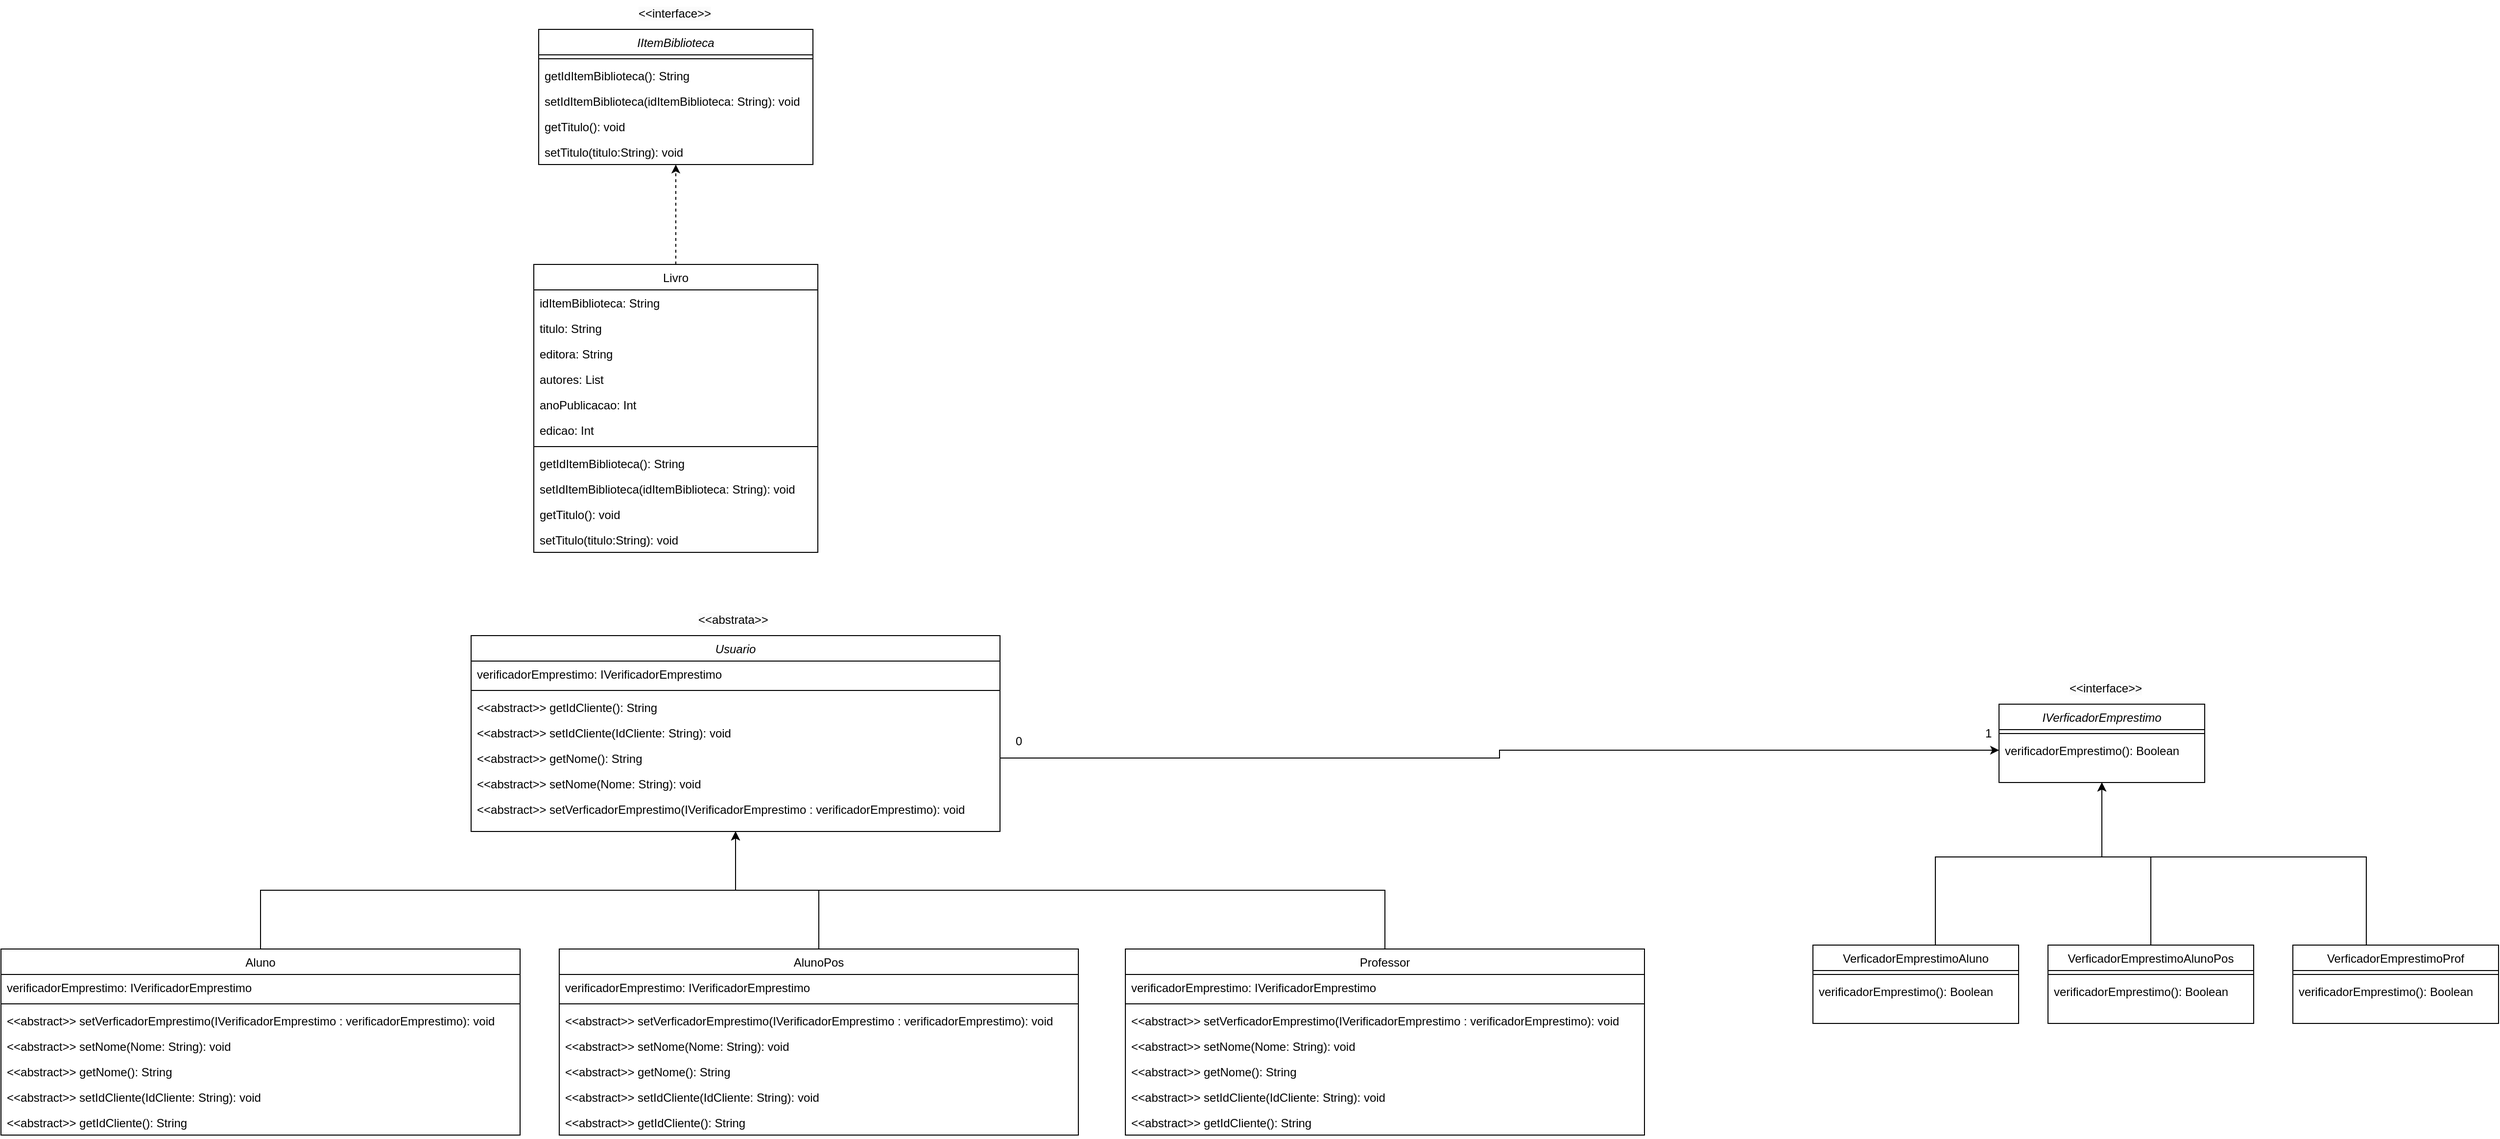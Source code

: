 <mxfile version="21.8.2" type="google">
  <diagram id="C5RBs43oDa-KdzZeNtuy" name="Page-1">
    <mxGraphModel grid="1" page="1" gridSize="10" guides="1" tooltips="1" connect="1" arrows="1" fold="1" pageScale="1" pageWidth="827" pageHeight="1169" math="0" shadow="0">
      <root>
        <mxCell id="WIyWlLk6GJQsqaUBKTNV-0" />
        <mxCell id="WIyWlLk6GJQsqaUBKTNV-1" parent="WIyWlLk6GJQsqaUBKTNV-0" />
        <mxCell id="zkfFHV4jXpPFQw0GAbJ--0" value="IItemBiblioteca" style="swimlane;fontStyle=2;align=center;verticalAlign=top;childLayout=stackLayout;horizontal=1;startSize=26;horizontalStack=0;resizeParent=1;resizeLast=0;collapsible=1;marginBottom=0;rounded=0;shadow=0;strokeWidth=1;" vertex="1" parent="WIyWlLk6GJQsqaUBKTNV-1">
          <mxGeometry x="515" y="51" width="280" height="138" as="geometry">
            <mxRectangle x="230" y="140" width="160" height="26" as="alternateBounds" />
          </mxGeometry>
        </mxCell>
        <mxCell id="zkfFHV4jXpPFQw0GAbJ--4" value="" style="line;html=1;strokeWidth=1;align=left;verticalAlign=middle;spacingTop=-1;spacingLeft=3;spacingRight=3;rotatable=0;labelPosition=right;points=[];portConstraint=eastwest;" vertex="1" parent="zkfFHV4jXpPFQw0GAbJ--0">
          <mxGeometry y="26" width="280" height="8" as="geometry" />
        </mxCell>
        <mxCell id="zkfFHV4jXpPFQw0GAbJ--1" value="getIdItemBiblioteca(): String" style="text;align=left;verticalAlign=top;spacingLeft=4;spacingRight=4;overflow=hidden;rotatable=0;points=[[0,0.5],[1,0.5]];portConstraint=eastwest;" vertex="1" parent="zkfFHV4jXpPFQw0GAbJ--0">
          <mxGeometry y="34" width="280" height="26" as="geometry" />
        </mxCell>
        <mxCell id="zkfFHV4jXpPFQw0GAbJ--2" value="setIdItemBiblioteca(idItemBiblioteca: String): void" style="text;align=left;verticalAlign=top;spacingLeft=4;spacingRight=4;overflow=hidden;rotatable=0;points=[[0,0.5],[1,0.5]];portConstraint=eastwest;rounded=0;shadow=0;html=0;" vertex="1" parent="zkfFHV4jXpPFQw0GAbJ--0">
          <mxGeometry y="60" width="280" height="26" as="geometry" />
        </mxCell>
        <mxCell id="WhXpxBM1sdoV5nbxweqQ-8" value="getTitulo(): void" style="text;align=left;verticalAlign=top;spacingLeft=4;spacingRight=4;overflow=hidden;rotatable=0;points=[[0,0.5],[1,0.5]];portConstraint=eastwest;rounded=0;shadow=0;html=0;" vertex="1" parent="zkfFHV4jXpPFQw0GAbJ--0">
          <mxGeometry y="86" width="280" height="26" as="geometry" />
        </mxCell>
        <mxCell id="WhXpxBM1sdoV5nbxweqQ-9" value="setTitulo(titulo:String): void" style="text;align=left;verticalAlign=top;spacingLeft=4;spacingRight=4;overflow=hidden;rotatable=0;points=[[0,0.5],[1,0.5]];portConstraint=eastwest;rounded=0;shadow=0;html=0;" vertex="1" parent="zkfFHV4jXpPFQw0GAbJ--0">
          <mxGeometry y="112" width="280" height="26" as="geometry" />
        </mxCell>
        <mxCell id="WhXpxBM1sdoV5nbxweqQ-2" style="edgeStyle=orthogonalEdgeStyle;rounded=0;orthogonalLoop=1;jettySize=auto;html=1;entryX=0.5;entryY=1;entryDx=0;entryDy=0;dashed=1;" edge="1" parent="WIyWlLk6GJQsqaUBKTNV-1" source="zkfFHV4jXpPFQw0GAbJ--6" target="zkfFHV4jXpPFQw0GAbJ--0">
          <mxGeometry relative="1" as="geometry" />
        </mxCell>
        <mxCell id="zkfFHV4jXpPFQw0GAbJ--6" value="Livro" style="swimlane;fontStyle=0;align=center;verticalAlign=top;childLayout=stackLayout;horizontal=1;startSize=26;horizontalStack=0;resizeParent=1;resizeLast=0;collapsible=1;marginBottom=0;rounded=0;shadow=0;strokeWidth=1;" vertex="1" parent="WIyWlLk6GJQsqaUBKTNV-1">
          <mxGeometry x="510" y="291" width="290" height="294" as="geometry">
            <mxRectangle x="130" y="380" width="160" height="26" as="alternateBounds" />
          </mxGeometry>
        </mxCell>
        <mxCell id="zkfFHV4jXpPFQw0GAbJ--7" value="idItemBiblioteca: String" style="text;align=left;verticalAlign=top;spacingLeft=4;spacingRight=4;overflow=hidden;rotatable=0;points=[[0,0.5],[1,0.5]];portConstraint=eastwest;" vertex="1" parent="zkfFHV4jXpPFQw0GAbJ--6">
          <mxGeometry y="26" width="290" height="26" as="geometry" />
        </mxCell>
        <mxCell id="WhXpxBM1sdoV5nbxweqQ-12" value="titulo: String" style="text;align=left;verticalAlign=top;spacingLeft=4;spacingRight=4;overflow=hidden;rotatable=0;points=[[0,0.5],[1,0.5]];portConstraint=eastwest;" vertex="1" parent="zkfFHV4jXpPFQw0GAbJ--6">
          <mxGeometry y="52" width="290" height="26" as="geometry" />
        </mxCell>
        <mxCell id="WhXpxBM1sdoV5nbxweqQ-7" value="editora: String" style="text;align=left;verticalAlign=top;spacingLeft=4;spacingRight=4;overflow=hidden;rotatable=0;points=[[0,0.5],[1,0.5]];portConstraint=eastwest;" vertex="1" parent="zkfFHV4jXpPFQw0GAbJ--6">
          <mxGeometry y="78" width="290" height="26" as="geometry" />
        </mxCell>
        <mxCell id="zkfFHV4jXpPFQw0GAbJ--8" value="autores: List" style="text;align=left;verticalAlign=top;spacingLeft=4;spacingRight=4;overflow=hidden;rotatable=0;points=[[0,0.5],[1,0.5]];portConstraint=eastwest;rounded=0;shadow=0;html=0;" vertex="1" parent="zkfFHV4jXpPFQw0GAbJ--6">
          <mxGeometry y="104" width="290" height="26" as="geometry" />
        </mxCell>
        <mxCell id="WhXpxBM1sdoV5nbxweqQ-5" value="anoPublicacao: Int" style="text;align=left;verticalAlign=top;spacingLeft=4;spacingRight=4;overflow=hidden;rotatable=0;points=[[0,0.5],[1,0.5]];portConstraint=eastwest;rounded=0;shadow=0;html=0;" vertex="1" parent="zkfFHV4jXpPFQw0GAbJ--6">
          <mxGeometry y="130" width="290" height="26" as="geometry" />
        </mxCell>
        <mxCell id="WhXpxBM1sdoV5nbxweqQ-6" value="edicao: Int" style="text;align=left;verticalAlign=top;spacingLeft=4;spacingRight=4;overflow=hidden;rotatable=0;points=[[0,0.5],[1,0.5]];portConstraint=eastwest;rounded=0;shadow=0;html=0;" vertex="1" parent="zkfFHV4jXpPFQw0GAbJ--6">
          <mxGeometry y="156" width="290" height="26" as="geometry" />
        </mxCell>
        <mxCell id="zkfFHV4jXpPFQw0GAbJ--9" value="" style="line;html=1;strokeWidth=1;align=left;verticalAlign=middle;spacingTop=-1;spacingLeft=3;spacingRight=3;rotatable=0;labelPosition=right;points=[];portConstraint=eastwest;" vertex="1" parent="zkfFHV4jXpPFQw0GAbJ--6">
          <mxGeometry y="182" width="290" height="8" as="geometry" />
        </mxCell>
        <mxCell id="WhXpxBM1sdoV5nbxweqQ-3" value="getIdItemBiblioteca(): String" style="text;align=left;verticalAlign=top;spacingLeft=4;spacingRight=4;overflow=hidden;rotatable=0;points=[[0,0.5],[1,0.5]];portConstraint=eastwest;" vertex="1" parent="zkfFHV4jXpPFQw0GAbJ--6">
          <mxGeometry y="190" width="290" height="26" as="geometry" />
        </mxCell>
        <mxCell id="WhXpxBM1sdoV5nbxweqQ-4" value="setIdItemBiblioteca(idItemBiblioteca: String): void" style="text;align=left;verticalAlign=top;spacingLeft=4;spacingRight=4;overflow=hidden;rotatable=0;points=[[0,0.5],[1,0.5]];portConstraint=eastwest;rounded=0;shadow=0;html=0;" vertex="1" parent="zkfFHV4jXpPFQw0GAbJ--6">
          <mxGeometry y="216" width="290" height="26" as="geometry" />
        </mxCell>
        <mxCell id="WhXpxBM1sdoV5nbxweqQ-10" value="getTitulo(): void" style="text;align=left;verticalAlign=top;spacingLeft=4;spacingRight=4;overflow=hidden;rotatable=0;points=[[0,0.5],[1,0.5]];portConstraint=eastwest;rounded=0;shadow=0;html=0;" vertex="1" parent="zkfFHV4jXpPFQw0GAbJ--6">
          <mxGeometry y="242" width="290" height="26" as="geometry" />
        </mxCell>
        <mxCell id="WhXpxBM1sdoV5nbxweqQ-11" value="setTitulo(titulo:String): void" style="text;align=left;verticalAlign=top;spacingLeft=4;spacingRight=4;overflow=hidden;rotatable=0;points=[[0,0.5],[1,0.5]];portConstraint=eastwest;rounded=0;shadow=0;html=0;" vertex="1" parent="zkfFHV4jXpPFQw0GAbJ--6">
          <mxGeometry y="268" width="290" height="26" as="geometry" />
        </mxCell>
        <mxCell id="WhXpxBM1sdoV5nbxweqQ-28" style="edgeStyle=orthogonalEdgeStyle;rounded=0;orthogonalLoop=1;jettySize=auto;html=1;entryX=0;entryY=0.5;entryDx=0;entryDy=0;exitX=1;exitY=0.5;exitDx=0;exitDy=0;" edge="1" parent="WIyWlLk6GJQsqaUBKTNV-1" source="WhXpxBM1sdoV5nbxweqQ-15" target="WhXpxBM1sdoV5nbxweqQ-19">
          <mxGeometry relative="1" as="geometry">
            <mxPoint x="496" y="781" as="sourcePoint" />
          </mxGeometry>
        </mxCell>
        <mxCell id="zkfFHV4jXpPFQw0GAbJ--17" value="Usuario" style="swimlane;fontStyle=2;align=center;verticalAlign=top;childLayout=stackLayout;horizontal=1;startSize=26;horizontalStack=0;resizeParent=1;resizeLast=0;collapsible=1;marginBottom=0;rounded=0;shadow=0;strokeWidth=1;" vertex="1" parent="WIyWlLk6GJQsqaUBKTNV-1">
          <mxGeometry x="446" y="670" width="540" height="200" as="geometry">
            <mxRectangle x="550" y="140" width="160" height="26" as="alternateBounds" />
          </mxGeometry>
        </mxCell>
        <mxCell id="WhXpxBM1sdoV5nbxweqQ-25" value="verificadorEmprestimo: IVerificadorEmprestimo" style="text;align=left;verticalAlign=top;spacingLeft=4;spacingRight=4;overflow=hidden;rotatable=0;points=[[0,0.5],[1,0.5]];portConstraint=eastwest;" vertex="1" parent="zkfFHV4jXpPFQw0GAbJ--17">
          <mxGeometry y="26" width="540" height="26" as="geometry" />
        </mxCell>
        <mxCell id="zkfFHV4jXpPFQw0GAbJ--23" value="" style="line;html=1;strokeWidth=1;align=left;verticalAlign=middle;spacingTop=-1;spacingLeft=3;spacingRight=3;rotatable=0;labelPosition=right;points=[];portConstraint=eastwest;" vertex="1" parent="zkfFHV4jXpPFQw0GAbJ--17">
          <mxGeometry y="52" width="540" height="8" as="geometry" />
        </mxCell>
        <mxCell id="zkfFHV4jXpPFQw0GAbJ--24" value="&lt;&lt;abstract&gt;&gt; getIdCliente(): String" style="text;align=left;verticalAlign=top;spacingLeft=4;spacingRight=4;overflow=hidden;rotatable=0;points=[[0,0.5],[1,0.5]];portConstraint=eastwest;" vertex="1" parent="zkfFHV4jXpPFQw0GAbJ--17">
          <mxGeometry y="60" width="540" height="26" as="geometry" />
        </mxCell>
        <mxCell id="WhXpxBM1sdoV5nbxweqQ-14" value="&lt;&lt;abstract&gt;&gt; setIdCliente(IdCliente: String): void" style="text;align=left;verticalAlign=top;spacingLeft=4;spacingRight=4;overflow=hidden;rotatable=0;points=[[0,0.5],[1,0.5]];portConstraint=eastwest;" vertex="1" parent="zkfFHV4jXpPFQw0GAbJ--17">
          <mxGeometry y="86" width="540" height="26" as="geometry" />
        </mxCell>
        <mxCell id="WhXpxBM1sdoV5nbxweqQ-15" value="&lt;&lt;abstract&gt;&gt; getNome(): String" style="text;align=left;verticalAlign=top;spacingLeft=4;spacingRight=4;overflow=hidden;rotatable=0;points=[[0,0.5],[1,0.5]];portConstraint=eastwest;" vertex="1" parent="zkfFHV4jXpPFQw0GAbJ--17">
          <mxGeometry y="112" width="540" height="26" as="geometry" />
        </mxCell>
        <mxCell id="WhXpxBM1sdoV5nbxweqQ-16" value="&lt;&lt;abstract&gt;&gt; setNome(Nome: String): void" style="text;align=left;verticalAlign=top;spacingLeft=4;spacingRight=4;overflow=hidden;rotatable=0;points=[[0,0.5],[1,0.5]];portConstraint=eastwest;" vertex="1" parent="zkfFHV4jXpPFQw0GAbJ--17">
          <mxGeometry y="138" width="540" height="26" as="geometry" />
        </mxCell>
        <mxCell id="WhXpxBM1sdoV5nbxweqQ-26" value="&lt;&lt;abstract&gt;&gt; setVerficadorEmprestimo(IVerificadorEmprestimo : verificadorEmprestimo): void" style="text;align=left;verticalAlign=top;spacingLeft=4;spacingRight=4;overflow=hidden;rotatable=0;points=[[0,0.5],[1,0.5]];portConstraint=eastwest;" vertex="1" parent="zkfFHV4jXpPFQw0GAbJ--17">
          <mxGeometry y="164" width="540" height="26" as="geometry" />
        </mxCell>
        <mxCell id="WhXpxBM1sdoV5nbxweqQ-0" value="&lt;span style=&quot;color: rgb(0, 0, 0); font-family: Helvetica; font-size: 12px; font-style: normal; font-variant-ligatures: normal; font-variant-caps: normal; font-weight: 400; letter-spacing: normal; orphans: 2; text-align: center; text-indent: 0px; text-transform: none; widows: 2; word-spacing: 0px; -webkit-text-stroke-width: 0px; background-color: rgb(251, 251, 251); text-decoration-thickness: initial; text-decoration-style: initial; text-decoration-color: initial; float: none; display: inline !important;&quot;&gt;&amp;lt;&amp;lt;interface&amp;gt;&amp;gt;&lt;/span&gt;" style="text;whiteSpace=wrap;html=1;" vertex="1" parent="WIyWlLk6GJQsqaUBKTNV-1">
          <mxGeometry x="615" y="21" width="80" height="20" as="geometry" />
        </mxCell>
        <mxCell id="WhXpxBM1sdoV5nbxweqQ-13" value="&lt;span style=&quot;color: rgb(0, 0, 0); font-family: Helvetica; font-size: 12px; font-style: normal; font-variant-ligatures: normal; font-variant-caps: normal; font-weight: 400; letter-spacing: normal; orphans: 2; text-align: center; text-indent: 0px; text-transform: none; widows: 2; word-spacing: 0px; -webkit-text-stroke-width: 0px; background-color: rgb(251, 251, 251); text-decoration-thickness: initial; text-decoration-style: initial; text-decoration-color: initial; float: none; display: inline !important;&quot;&gt;&amp;lt;&amp;lt;abstrata&amp;gt;&amp;gt;&lt;/span&gt;" style="text;whiteSpace=wrap;html=1;" vertex="1" parent="WIyWlLk6GJQsqaUBKTNV-1">
          <mxGeometry x="676" y="640" width="80" height="20" as="geometry" />
        </mxCell>
        <mxCell id="WhXpxBM1sdoV5nbxweqQ-17" value="IVerficadorEmprestimo" style="swimlane;fontStyle=2;align=center;verticalAlign=top;childLayout=stackLayout;horizontal=1;startSize=26;horizontalStack=0;resizeParent=1;resizeLast=0;collapsible=1;marginBottom=0;rounded=0;shadow=0;strokeWidth=1;" vertex="1" parent="WIyWlLk6GJQsqaUBKTNV-1">
          <mxGeometry x="2006" y="740" width="210" height="80" as="geometry">
            <mxRectangle x="550" y="140" width="160" height="26" as="alternateBounds" />
          </mxGeometry>
        </mxCell>
        <mxCell id="WhXpxBM1sdoV5nbxweqQ-18" value="" style="line;html=1;strokeWidth=1;align=left;verticalAlign=middle;spacingTop=-1;spacingLeft=3;spacingRight=3;rotatable=0;labelPosition=right;points=[];portConstraint=eastwest;" vertex="1" parent="WhXpxBM1sdoV5nbxweqQ-17">
          <mxGeometry y="26" width="210" height="8" as="geometry" />
        </mxCell>
        <mxCell id="WhXpxBM1sdoV5nbxweqQ-19" value="verificadorEmprestimo(): Boolean" style="text;align=left;verticalAlign=top;spacingLeft=4;spacingRight=4;overflow=hidden;rotatable=0;points=[[0,0.5],[1,0.5]];portConstraint=eastwest;" vertex="1" parent="WhXpxBM1sdoV5nbxweqQ-17">
          <mxGeometry y="34" width="210" height="26" as="geometry" />
        </mxCell>
        <mxCell id="WhXpxBM1sdoV5nbxweqQ-24" value="&lt;span style=&quot;color: rgb(0, 0, 0); font-family: Helvetica; font-size: 12px; font-style: normal; font-variant-ligatures: normal; font-variant-caps: normal; font-weight: 400; letter-spacing: normal; orphans: 2; text-align: center; text-indent: 0px; text-transform: none; widows: 2; word-spacing: 0px; -webkit-text-stroke-width: 0px; background-color: rgb(251, 251, 251); text-decoration-thickness: initial; text-decoration-style: initial; text-decoration-color: initial; float: none; display: inline !important;&quot;&gt;&amp;lt;&amp;lt;interface&amp;gt;&amp;gt;&lt;/span&gt;" style="text;whiteSpace=wrap;html=1;" vertex="1" parent="WIyWlLk6GJQsqaUBKTNV-1">
          <mxGeometry x="2076" y="710" width="80" height="20" as="geometry" />
        </mxCell>
        <mxCell id="WhXpxBM1sdoV5nbxweqQ-29" value="0" style="text;align=left;verticalAlign=top;spacingLeft=4;spacingRight=4;overflow=hidden;rotatable=0;points=[[0,0.5],[1,0.5]];portConstraint=eastwest;" vertex="1" parent="WIyWlLk6GJQsqaUBKTNV-1">
          <mxGeometry x="996" y="764" width="30" height="26" as="geometry" />
        </mxCell>
        <mxCell id="WhXpxBM1sdoV5nbxweqQ-30" value="1" style="text;align=left;verticalAlign=top;spacingLeft=4;spacingRight=4;overflow=hidden;rotatable=0;points=[[0,0.5],[1,0.5]];portConstraint=eastwest;" vertex="1" parent="WIyWlLk6GJQsqaUBKTNV-1">
          <mxGeometry x="1986" y="756" width="30" height="26" as="geometry" />
        </mxCell>
        <mxCell id="WhXpxBM1sdoV5nbxweqQ-43" style="edgeStyle=orthogonalEdgeStyle;rounded=0;orthogonalLoop=1;jettySize=auto;html=1;entryX=0.5;entryY=1;entryDx=0;entryDy=0;" edge="1" parent="WIyWlLk6GJQsqaUBKTNV-1" source="WhXpxBM1sdoV5nbxweqQ-31" target="WhXpxBM1sdoV5nbxweqQ-17">
          <mxGeometry relative="1" as="geometry">
            <Array as="points">
              <mxPoint x="1941" y="896" />
              <mxPoint x="2111" y="896" />
            </Array>
          </mxGeometry>
        </mxCell>
        <mxCell id="WhXpxBM1sdoV5nbxweqQ-31" value="VerficadorEmprestimoAluno" style="swimlane;fontStyle=0;align=center;verticalAlign=top;childLayout=stackLayout;horizontal=1;startSize=26;horizontalStack=0;resizeParent=1;resizeLast=0;collapsible=1;marginBottom=0;rounded=0;shadow=0;strokeWidth=1;" vertex="1" parent="WIyWlLk6GJQsqaUBKTNV-1">
          <mxGeometry x="1816" y="986" width="210" height="80" as="geometry">
            <mxRectangle x="550" y="140" width="160" height="26" as="alternateBounds" />
          </mxGeometry>
        </mxCell>
        <mxCell id="WhXpxBM1sdoV5nbxweqQ-32" value="" style="line;html=1;strokeWidth=1;align=left;verticalAlign=middle;spacingTop=-1;spacingLeft=3;spacingRight=3;rotatable=0;labelPosition=right;points=[];portConstraint=eastwest;" vertex="1" parent="WhXpxBM1sdoV5nbxweqQ-31">
          <mxGeometry y="26" width="210" height="8" as="geometry" />
        </mxCell>
        <mxCell id="WhXpxBM1sdoV5nbxweqQ-33" value="verificadorEmprestimo(): Boolean" style="text;align=left;verticalAlign=top;spacingLeft=4;spacingRight=4;overflow=hidden;rotatable=0;points=[[0,0.5],[1,0.5]];portConstraint=eastwest;" vertex="1" parent="WhXpxBM1sdoV5nbxweqQ-31">
          <mxGeometry y="34" width="210" height="26" as="geometry" />
        </mxCell>
        <mxCell id="WhXpxBM1sdoV5nbxweqQ-44" style="edgeStyle=orthogonalEdgeStyle;rounded=0;orthogonalLoop=1;jettySize=auto;html=1;entryX=0.5;entryY=1;entryDx=0;entryDy=0;" edge="1" parent="WIyWlLk6GJQsqaUBKTNV-1" source="WhXpxBM1sdoV5nbxweqQ-37" target="WhXpxBM1sdoV5nbxweqQ-17">
          <mxGeometry relative="1" as="geometry">
            <Array as="points">
              <mxPoint x="2161" y="896" />
              <mxPoint x="2111" y="896" />
            </Array>
          </mxGeometry>
        </mxCell>
        <mxCell id="WhXpxBM1sdoV5nbxweqQ-37" value="VerficadorEmprestimoAlunoPos" style="swimlane;fontStyle=0;align=center;verticalAlign=top;childLayout=stackLayout;horizontal=1;startSize=26;horizontalStack=0;resizeParent=1;resizeLast=0;collapsible=1;marginBottom=0;rounded=0;shadow=0;strokeWidth=1;" vertex="1" parent="WIyWlLk6GJQsqaUBKTNV-1">
          <mxGeometry x="2056" y="986" width="210" height="80" as="geometry">
            <mxRectangle x="550" y="140" width="160" height="26" as="alternateBounds" />
          </mxGeometry>
        </mxCell>
        <mxCell id="WhXpxBM1sdoV5nbxweqQ-38" value="" style="line;html=1;strokeWidth=1;align=left;verticalAlign=middle;spacingTop=-1;spacingLeft=3;spacingRight=3;rotatable=0;labelPosition=right;points=[];portConstraint=eastwest;" vertex="1" parent="WhXpxBM1sdoV5nbxweqQ-37">
          <mxGeometry y="26" width="210" height="8" as="geometry" />
        </mxCell>
        <mxCell id="WhXpxBM1sdoV5nbxweqQ-39" value="verificadorEmprestimo(): Boolean" style="text;align=left;verticalAlign=top;spacingLeft=4;spacingRight=4;overflow=hidden;rotatable=0;points=[[0,0.5],[1,0.5]];portConstraint=eastwest;" vertex="1" parent="WhXpxBM1sdoV5nbxweqQ-37">
          <mxGeometry y="34" width="210" height="26" as="geometry" />
        </mxCell>
        <mxCell id="WhXpxBM1sdoV5nbxweqQ-46" style="edgeStyle=orthogonalEdgeStyle;rounded=0;orthogonalLoop=1;jettySize=auto;html=1;entryX=0.5;entryY=1;entryDx=0;entryDy=0;" edge="1" parent="WIyWlLk6GJQsqaUBKTNV-1" source="WhXpxBM1sdoV5nbxweqQ-40" target="WhXpxBM1sdoV5nbxweqQ-17">
          <mxGeometry relative="1" as="geometry">
            <Array as="points">
              <mxPoint x="2381" y="896" />
              <mxPoint x="2111" y="896" />
            </Array>
          </mxGeometry>
        </mxCell>
        <mxCell id="WhXpxBM1sdoV5nbxweqQ-40" value="VerficadorEmprestimoProf" style="swimlane;fontStyle=0;align=center;verticalAlign=top;childLayout=stackLayout;horizontal=1;startSize=26;horizontalStack=0;resizeParent=1;resizeLast=0;collapsible=1;marginBottom=0;rounded=0;shadow=0;strokeWidth=1;" vertex="1" parent="WIyWlLk6GJQsqaUBKTNV-1">
          <mxGeometry x="2306" y="986" width="210" height="80" as="geometry">
            <mxRectangle x="550" y="140" width="160" height="26" as="alternateBounds" />
          </mxGeometry>
        </mxCell>
        <mxCell id="WhXpxBM1sdoV5nbxweqQ-41" value="" style="line;html=1;strokeWidth=1;align=left;verticalAlign=middle;spacingTop=-1;spacingLeft=3;spacingRight=3;rotatable=0;labelPosition=right;points=[];portConstraint=eastwest;" vertex="1" parent="WhXpxBM1sdoV5nbxweqQ-40">
          <mxGeometry y="26" width="210" height="8" as="geometry" />
        </mxCell>
        <mxCell id="WhXpxBM1sdoV5nbxweqQ-42" value="verificadorEmprestimo(): Boolean" style="text;align=left;verticalAlign=top;spacingLeft=4;spacingRight=4;overflow=hidden;rotatable=0;points=[[0,0.5],[1,0.5]];portConstraint=eastwest;" vertex="1" parent="WhXpxBM1sdoV5nbxweqQ-40">
          <mxGeometry y="34" width="210" height="26" as="geometry" />
        </mxCell>
        <mxCell id="WhXpxBM1sdoV5nbxweqQ-113" style="edgeStyle=orthogonalEdgeStyle;rounded=0;orthogonalLoop=1;jettySize=auto;html=1;entryX=0.5;entryY=1;entryDx=0;entryDy=0;" edge="1" parent="WIyWlLk6GJQsqaUBKTNV-1" source="WhXpxBM1sdoV5nbxweqQ-48" target="zkfFHV4jXpPFQw0GAbJ--17">
          <mxGeometry relative="1" as="geometry" />
        </mxCell>
        <mxCell id="WhXpxBM1sdoV5nbxweqQ-48" value="Aluno" style="swimlane;fontStyle=0;align=center;verticalAlign=top;childLayout=stackLayout;horizontal=1;startSize=26;horizontalStack=0;resizeParent=1;resizeLast=0;collapsible=1;marginBottom=0;rounded=0;shadow=0;strokeWidth=1;" vertex="1" parent="WIyWlLk6GJQsqaUBKTNV-1">
          <mxGeometry x="-34" y="990" width="530" height="190" as="geometry">
            <mxRectangle x="550" y="140" width="160" height="26" as="alternateBounds" />
          </mxGeometry>
        </mxCell>
        <mxCell id="WhXpxBM1sdoV5nbxweqQ-91" value="verificadorEmprestimo: IVerificadorEmprestimo" style="text;align=left;verticalAlign=top;spacingLeft=4;spacingRight=4;overflow=hidden;rotatable=0;points=[[0,0.5],[1,0.5]];portConstraint=eastwest;" vertex="1" parent="WhXpxBM1sdoV5nbxweqQ-48">
          <mxGeometry y="26" width="530" height="26" as="geometry" />
        </mxCell>
        <mxCell id="WhXpxBM1sdoV5nbxweqQ-49" value="" style="line;html=1;strokeWidth=1;align=left;verticalAlign=middle;spacingTop=-1;spacingLeft=3;spacingRight=3;rotatable=0;labelPosition=right;points=[];portConstraint=eastwest;" vertex="1" parent="WhXpxBM1sdoV5nbxweqQ-48">
          <mxGeometry y="52" width="530" height="8" as="geometry" />
        </mxCell>
        <mxCell id="WhXpxBM1sdoV5nbxweqQ-66" value="&lt;&lt;abstract&gt;&gt; setVerficadorEmprestimo(IVerificadorEmprestimo : verificadorEmprestimo): void" style="text;align=left;verticalAlign=top;spacingLeft=4;spacingRight=4;overflow=hidden;rotatable=0;points=[[0,0.5],[1,0.5]];portConstraint=eastwest;" vertex="1" parent="WhXpxBM1sdoV5nbxweqQ-48">
          <mxGeometry y="60" width="530" height="26" as="geometry" />
        </mxCell>
        <mxCell id="WhXpxBM1sdoV5nbxweqQ-65" value="&lt;&lt;abstract&gt;&gt; setNome(Nome: String): void" style="text;align=left;verticalAlign=top;spacingLeft=4;spacingRight=4;overflow=hidden;rotatable=0;points=[[0,0.5],[1,0.5]];portConstraint=eastwest;" vertex="1" parent="WhXpxBM1sdoV5nbxweqQ-48">
          <mxGeometry y="86" width="530" height="26" as="geometry" />
        </mxCell>
        <mxCell id="WhXpxBM1sdoV5nbxweqQ-64" value="&lt;&lt;abstract&gt;&gt; getNome(): String" style="text;align=left;verticalAlign=top;spacingLeft=4;spacingRight=4;overflow=hidden;rotatable=0;points=[[0,0.5],[1,0.5]];portConstraint=eastwest;" vertex="1" parent="WhXpxBM1sdoV5nbxweqQ-48">
          <mxGeometry y="112" width="530" height="26" as="geometry" />
        </mxCell>
        <mxCell id="WhXpxBM1sdoV5nbxweqQ-63" value="&lt;&lt;abstract&gt;&gt; setIdCliente(IdCliente: String): void" style="text;align=left;verticalAlign=top;spacingLeft=4;spacingRight=4;overflow=hidden;rotatable=0;points=[[0,0.5],[1,0.5]];portConstraint=eastwest;" vertex="1" parent="WhXpxBM1sdoV5nbxweqQ-48">
          <mxGeometry y="138" width="530" height="26" as="geometry" />
        </mxCell>
        <mxCell id="WhXpxBM1sdoV5nbxweqQ-62" value="&lt;&lt;abstract&gt;&gt; getIdCliente(): String" style="text;align=left;verticalAlign=top;spacingLeft=4;spacingRight=4;overflow=hidden;rotatable=0;points=[[0,0.5],[1,0.5]];portConstraint=eastwest;" vertex="1" parent="WhXpxBM1sdoV5nbxweqQ-48">
          <mxGeometry y="164" width="530" height="26" as="geometry" />
        </mxCell>
        <mxCell id="WhXpxBM1sdoV5nbxweqQ-112" style="edgeStyle=orthogonalEdgeStyle;rounded=0;orthogonalLoop=1;jettySize=auto;html=1;entryX=0.5;entryY=1;entryDx=0;entryDy=0;" edge="1" parent="WIyWlLk6GJQsqaUBKTNV-1" source="WhXpxBM1sdoV5nbxweqQ-92" target="zkfFHV4jXpPFQw0GAbJ--17">
          <mxGeometry relative="1" as="geometry" />
        </mxCell>
        <mxCell id="WhXpxBM1sdoV5nbxweqQ-92" value="AlunoPos" style="swimlane;fontStyle=0;align=center;verticalAlign=top;childLayout=stackLayout;horizontal=1;startSize=26;horizontalStack=0;resizeParent=1;resizeLast=0;collapsible=1;marginBottom=0;rounded=0;shadow=0;strokeWidth=1;" vertex="1" parent="WIyWlLk6GJQsqaUBKTNV-1">
          <mxGeometry x="536" y="990" width="530" height="190" as="geometry">
            <mxRectangle x="550" y="140" width="160" height="26" as="alternateBounds" />
          </mxGeometry>
        </mxCell>
        <mxCell id="WhXpxBM1sdoV5nbxweqQ-93" value="verificadorEmprestimo: IVerificadorEmprestimo" style="text;align=left;verticalAlign=top;spacingLeft=4;spacingRight=4;overflow=hidden;rotatable=0;points=[[0,0.5],[1,0.5]];portConstraint=eastwest;" vertex="1" parent="WhXpxBM1sdoV5nbxweqQ-92">
          <mxGeometry y="26" width="530" height="26" as="geometry" />
        </mxCell>
        <mxCell id="WhXpxBM1sdoV5nbxweqQ-94" value="" style="line;html=1;strokeWidth=1;align=left;verticalAlign=middle;spacingTop=-1;spacingLeft=3;spacingRight=3;rotatable=0;labelPosition=right;points=[];portConstraint=eastwest;" vertex="1" parent="WhXpxBM1sdoV5nbxweqQ-92">
          <mxGeometry y="52" width="530" height="8" as="geometry" />
        </mxCell>
        <mxCell id="WhXpxBM1sdoV5nbxweqQ-95" value="&lt;&lt;abstract&gt;&gt; setVerficadorEmprestimo(IVerificadorEmprestimo : verificadorEmprestimo): void" style="text;align=left;verticalAlign=top;spacingLeft=4;spacingRight=4;overflow=hidden;rotatable=0;points=[[0,0.5],[1,0.5]];portConstraint=eastwest;" vertex="1" parent="WhXpxBM1sdoV5nbxweqQ-92">
          <mxGeometry y="60" width="530" height="26" as="geometry" />
        </mxCell>
        <mxCell id="WhXpxBM1sdoV5nbxweqQ-96" value="&lt;&lt;abstract&gt;&gt; setNome(Nome: String): void" style="text;align=left;verticalAlign=top;spacingLeft=4;spacingRight=4;overflow=hidden;rotatable=0;points=[[0,0.5],[1,0.5]];portConstraint=eastwest;" vertex="1" parent="WhXpxBM1sdoV5nbxweqQ-92">
          <mxGeometry y="86" width="530" height="26" as="geometry" />
        </mxCell>
        <mxCell id="WhXpxBM1sdoV5nbxweqQ-97" value="&lt;&lt;abstract&gt;&gt; getNome(): String" style="text;align=left;verticalAlign=top;spacingLeft=4;spacingRight=4;overflow=hidden;rotatable=0;points=[[0,0.5],[1,0.5]];portConstraint=eastwest;" vertex="1" parent="WhXpxBM1sdoV5nbxweqQ-92">
          <mxGeometry y="112" width="530" height="26" as="geometry" />
        </mxCell>
        <mxCell id="WhXpxBM1sdoV5nbxweqQ-98" value="&lt;&lt;abstract&gt;&gt; setIdCliente(IdCliente: String): void" style="text;align=left;verticalAlign=top;spacingLeft=4;spacingRight=4;overflow=hidden;rotatable=0;points=[[0,0.5],[1,0.5]];portConstraint=eastwest;" vertex="1" parent="WhXpxBM1sdoV5nbxweqQ-92">
          <mxGeometry y="138" width="530" height="26" as="geometry" />
        </mxCell>
        <mxCell id="WhXpxBM1sdoV5nbxweqQ-99" value="&lt;&lt;abstract&gt;&gt; getIdCliente(): String" style="text;align=left;verticalAlign=top;spacingLeft=4;spacingRight=4;overflow=hidden;rotatable=0;points=[[0,0.5],[1,0.5]];portConstraint=eastwest;" vertex="1" parent="WhXpxBM1sdoV5nbxweqQ-92">
          <mxGeometry y="164" width="530" height="26" as="geometry" />
        </mxCell>
        <mxCell id="WhXpxBM1sdoV5nbxweqQ-114" style="edgeStyle=orthogonalEdgeStyle;rounded=0;orthogonalLoop=1;jettySize=auto;html=1;entryX=0.5;entryY=1;entryDx=0;entryDy=0;" edge="1" parent="WIyWlLk6GJQsqaUBKTNV-1" source="WhXpxBM1sdoV5nbxweqQ-100" target="zkfFHV4jXpPFQw0GAbJ--17">
          <mxGeometry relative="1" as="geometry">
            <Array as="points">
              <mxPoint x="1379" y="930" />
              <mxPoint x="716" y="930" />
            </Array>
          </mxGeometry>
        </mxCell>
        <mxCell id="WhXpxBM1sdoV5nbxweqQ-100" value="Professor" style="swimlane;fontStyle=0;align=center;verticalAlign=top;childLayout=stackLayout;horizontal=1;startSize=26;horizontalStack=0;resizeParent=1;resizeLast=0;collapsible=1;marginBottom=0;rounded=0;shadow=0;strokeWidth=1;" vertex="1" parent="WIyWlLk6GJQsqaUBKTNV-1">
          <mxGeometry x="1114" y="990" width="530" height="190" as="geometry">
            <mxRectangle x="550" y="140" width="160" height="26" as="alternateBounds" />
          </mxGeometry>
        </mxCell>
        <mxCell id="WhXpxBM1sdoV5nbxweqQ-101" value="verificadorEmprestimo: IVerificadorEmprestimo" style="text;align=left;verticalAlign=top;spacingLeft=4;spacingRight=4;overflow=hidden;rotatable=0;points=[[0,0.5],[1,0.5]];portConstraint=eastwest;" vertex="1" parent="WhXpxBM1sdoV5nbxweqQ-100">
          <mxGeometry y="26" width="530" height="26" as="geometry" />
        </mxCell>
        <mxCell id="WhXpxBM1sdoV5nbxweqQ-102" value="" style="line;html=1;strokeWidth=1;align=left;verticalAlign=middle;spacingTop=-1;spacingLeft=3;spacingRight=3;rotatable=0;labelPosition=right;points=[];portConstraint=eastwest;" vertex="1" parent="WhXpxBM1sdoV5nbxweqQ-100">
          <mxGeometry y="52" width="530" height="8" as="geometry" />
        </mxCell>
        <mxCell id="WhXpxBM1sdoV5nbxweqQ-103" value="&lt;&lt;abstract&gt;&gt; setVerficadorEmprestimo(IVerificadorEmprestimo : verificadorEmprestimo): void" style="text;align=left;verticalAlign=top;spacingLeft=4;spacingRight=4;overflow=hidden;rotatable=0;points=[[0,0.5],[1,0.5]];portConstraint=eastwest;" vertex="1" parent="WhXpxBM1sdoV5nbxweqQ-100">
          <mxGeometry y="60" width="530" height="26" as="geometry" />
        </mxCell>
        <mxCell id="WhXpxBM1sdoV5nbxweqQ-104" value="&lt;&lt;abstract&gt;&gt; setNome(Nome: String): void" style="text;align=left;verticalAlign=top;spacingLeft=4;spacingRight=4;overflow=hidden;rotatable=0;points=[[0,0.5],[1,0.5]];portConstraint=eastwest;" vertex="1" parent="WhXpxBM1sdoV5nbxweqQ-100">
          <mxGeometry y="86" width="530" height="26" as="geometry" />
        </mxCell>
        <mxCell id="WhXpxBM1sdoV5nbxweqQ-105" value="&lt;&lt;abstract&gt;&gt; getNome(): String" style="text;align=left;verticalAlign=top;spacingLeft=4;spacingRight=4;overflow=hidden;rotatable=0;points=[[0,0.5],[1,0.5]];portConstraint=eastwest;" vertex="1" parent="WhXpxBM1sdoV5nbxweqQ-100">
          <mxGeometry y="112" width="530" height="26" as="geometry" />
        </mxCell>
        <mxCell id="WhXpxBM1sdoV5nbxweqQ-106" value="&lt;&lt;abstract&gt;&gt; setIdCliente(IdCliente: String): void" style="text;align=left;verticalAlign=top;spacingLeft=4;spacingRight=4;overflow=hidden;rotatable=0;points=[[0,0.5],[1,0.5]];portConstraint=eastwest;" vertex="1" parent="WhXpxBM1sdoV5nbxweqQ-100">
          <mxGeometry y="138" width="530" height="26" as="geometry" />
        </mxCell>
        <mxCell id="WhXpxBM1sdoV5nbxweqQ-107" value="&lt;&lt;abstract&gt;&gt; getIdCliente(): String" style="text;align=left;verticalAlign=top;spacingLeft=4;spacingRight=4;overflow=hidden;rotatable=0;points=[[0,0.5],[1,0.5]];portConstraint=eastwest;" vertex="1" parent="WhXpxBM1sdoV5nbxweqQ-100">
          <mxGeometry y="164" width="530" height="26" as="geometry" />
        </mxCell>
      </root>
    </mxGraphModel>
  </diagram>
</mxfile>
